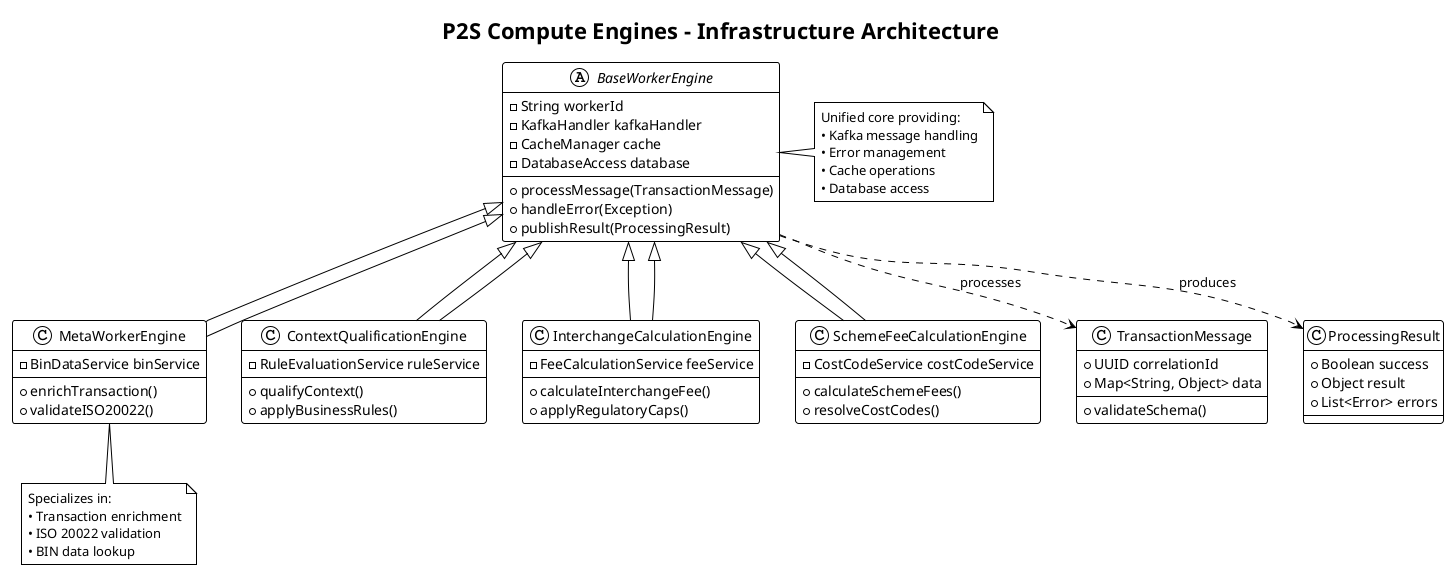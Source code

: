 @startuml
!theme plain
title P2S Compute Engines - Infrastructure Architecture

abstract class BaseWorkerEngine {
    -String workerId
    -KafkaHandler kafkaHandler
    -CacheManager cache
    -DatabaseAccess database
    +processMessage(TransactionMessage)
    +handleError(Exception)
    +publishResult(ProcessingResult)
}

class MetaWorkerEngine extends BaseWorkerEngine {
    -BinDataService binService
    +enrichTransaction()
    +validateISO20022()
}

class ContextQualificationEngine extends BaseWorkerEngine {
    -RuleEvaluationService ruleService
    +qualifyContext()
    +applyBusinessRules()
}

class InterchangeCalculationEngine extends BaseWorkerEngine {
    -FeeCalculationService feeService
    +calculateInterchangeFee()
    +applyRegulatoryCaps()
}

class SchemeFeeCalculationEngine extends BaseWorkerEngine {
    -CostCodeService costCodeService
    +calculateSchemeFees()
    +resolveCostCodes()
}

class TransactionMessage {
    +UUID correlationId
    +Map<String, Object> data
    +validateSchema()
}

class ProcessingResult {
    +Boolean success
    +Object result
    +List<Error> errors
}

' Relationships
BaseWorkerEngine <|-- MetaWorkerEngine
BaseWorkerEngine <|-- ContextQualificationEngine
BaseWorkerEngine <|-- InterchangeCalculationEngine
BaseWorkerEngine <|-- SchemeFeeCalculationEngine

BaseWorkerEngine ..> TransactionMessage : processes
BaseWorkerEngine ..> ProcessingResult : produces

note right of BaseWorkerEngine
  Unified core providing:
  • Kafka message handling
  • Error management
  • Cache operations
  • Database access
end note

note bottom of MetaWorkerEngine
  Specializes in:
  • Transaction enrichment
  • ISO 20022 validation
  • BIN data lookup
end note

@enduml